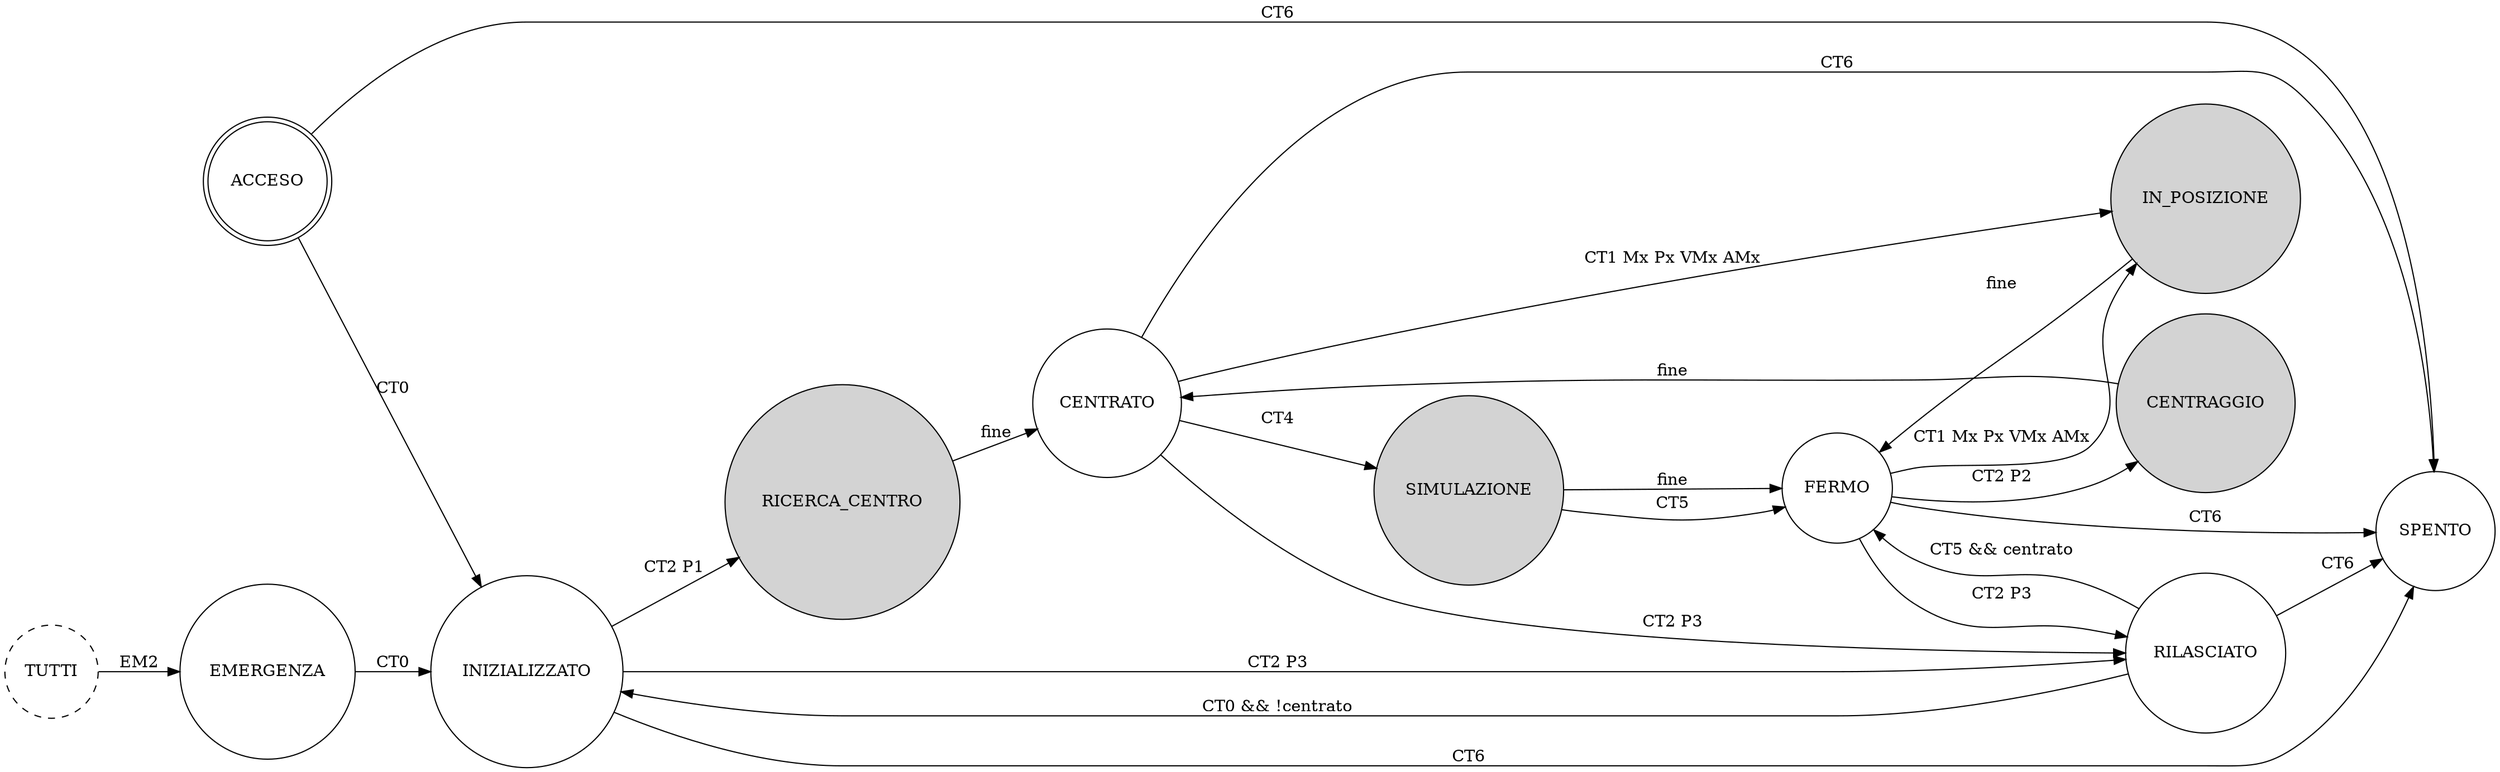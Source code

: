 digraph canopenshell_machine {
	rankdir=LR;
	node [shape = doublecircle]; ACCESO
	node [shape = circle, style = filled]; SIMULAZIONE RICERCA_CENTRO CENTRAGGIO IN_POSIZIONE
	node [shape = circle, style = dashed]; TUTTI
	node [shape = circle, style = solid, regular= 1];
	ACCESO -> INIZIALIZZATO [ label = "CT0" ];
	ACCESO -> SPENTO [ label = "CT6" ];
	INIZIALIZZATO -> RICERCA_CENTRO [ label = "CT2 P1" ];
	INIZIALIZZATO -> RILASCIATO [ label = "CT2 P3" ];
	INIZIALIZZATO -> SPENTO [ label = "CT6" ];
	RICERCA_CENTRO -> CENTRATO [ label = "fine" ];
	CENTRATO -> SIMULAZIONE [ label = "CT4" ];
	CENTRATO -> IN_POSIZIONE [ label = "CT1 Mx Px VMx AMx" ];
	CENTRATO -> RILASCIATO [ label = "CT2 P3" ];
	CENTRATO -> SPENTO [ label = "CT6" ];
	SIMULAZIONE -> FERMO [ label = "fine" ];
	SIMULAZIONE -> FERMO [ label = "CT5" ];
	IN_POSIZIONE -> FERMO [ label = "fine" ];
	FERMO -> CENTRAGGIO [ label = "CT2 P2" ];
	FERMO -> RILASCIATO [ label = "CT2 P3" ];
	FERMO -> SPENTO [ label = "CT6" ];
        FERMO -> IN_POSIZIONE [ label = "CT1 Mx Px VMx AMx" ];
	CENTRAGGIO -> CENTRATO [ label = "fine" ];
	RILASCIATO -> FERMO [ label = "CT5 && centrato" ];
	RILASCIATO -> INIZIALIZZATO [ label = "CT0 && !centrato" ];
	RILASCIATO -> SPENTO [ label = "CT6" ];
	TUTTI -> EMERGENZA [ label = "EM2" ];
	EMERGENZA -> INIZIALIZZATO [ label = "CT0" ];
}
